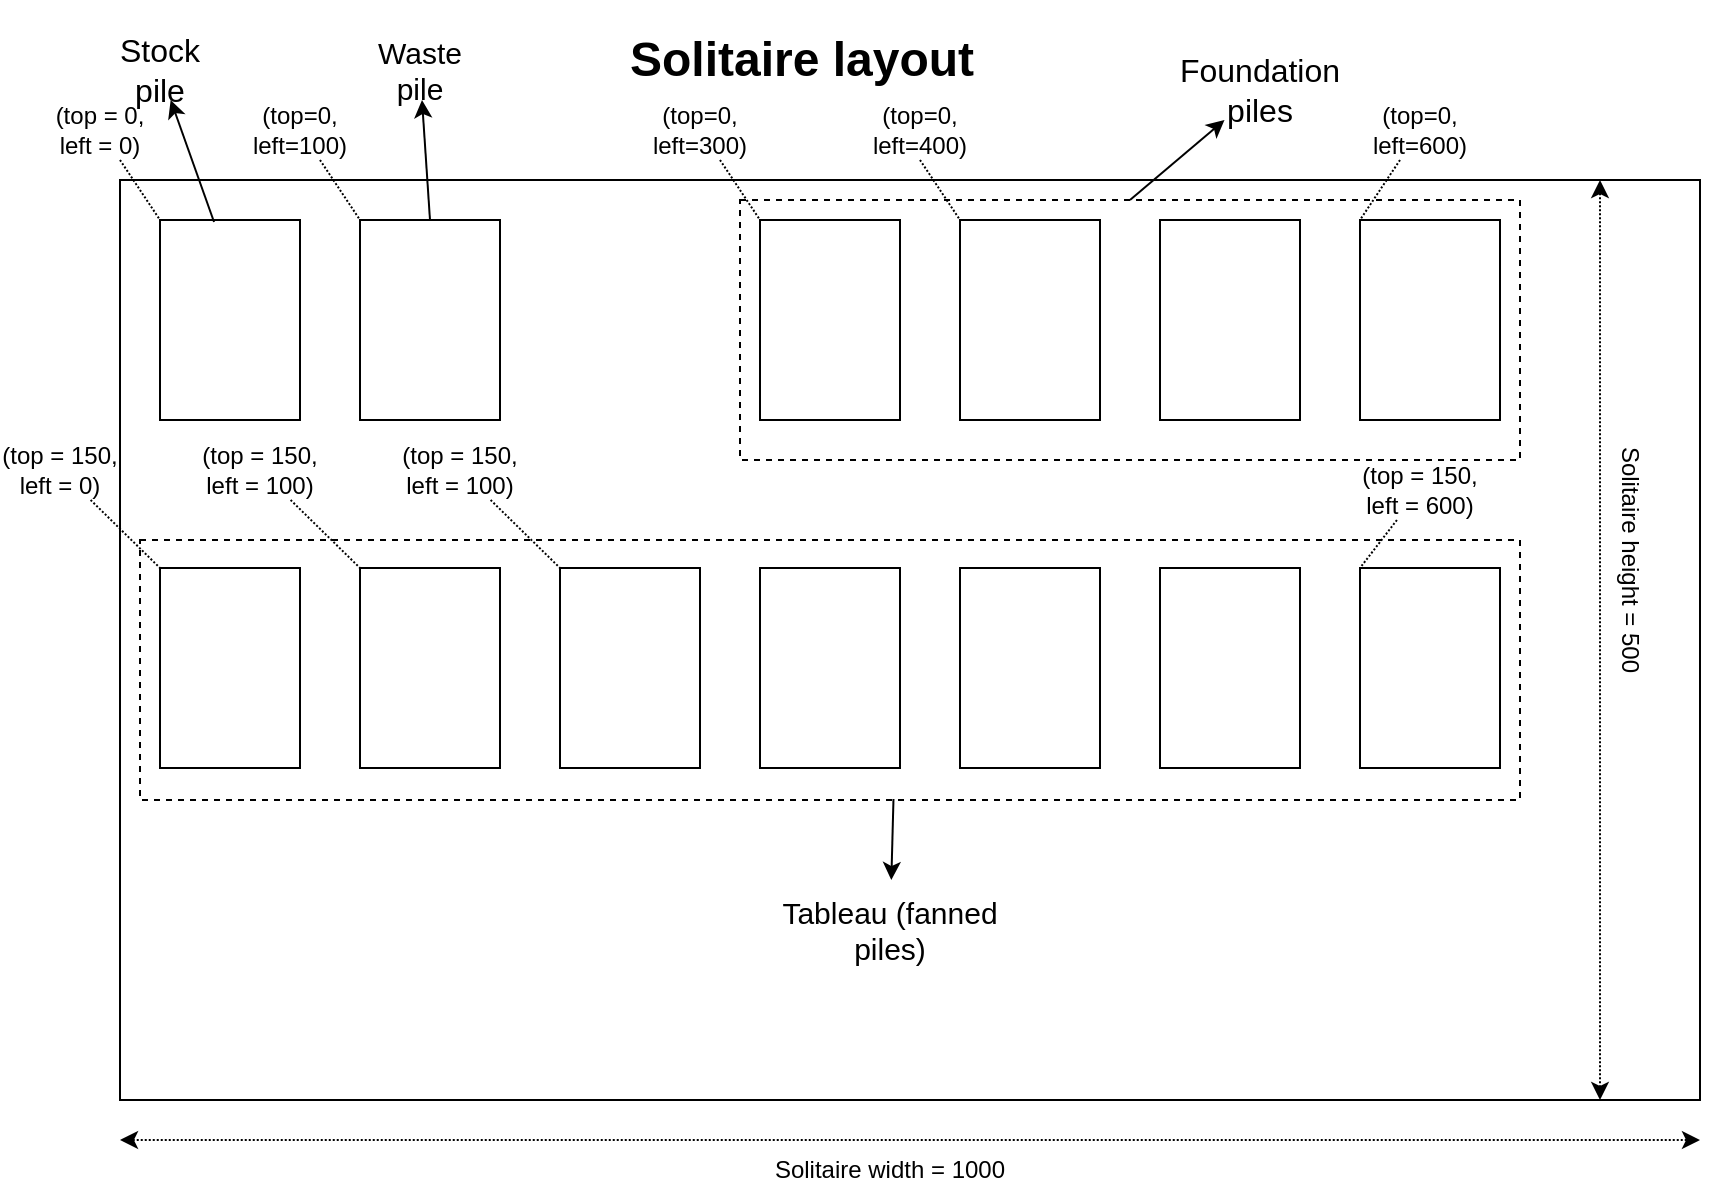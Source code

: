 <mxfile version="20.8.3" type="device"><diagram id="8E2Gm818QGz6n5i2HVIZ" name="Page-1"><mxGraphModel dx="1834" dy="1629" grid="1" gridSize="10" guides="1" tooltips="1" connect="1" arrows="1" fold="1" page="1" pageScale="1" pageWidth="850" pageHeight="1100" math="0" shadow="0"><root><mxCell id="0"/><mxCell id="1" parent="0"/><mxCell id="0ggnmi9g6FtV6HJ8FTkk-1" value="" style="rounded=0;whiteSpace=wrap;html=1;strokeOpacity=100;imageHeight=24;imageWidth=24;" vertex="1" parent="1"><mxGeometry x="40" y="80" width="790" height="460" as="geometry"/></mxCell><mxCell id="0ggnmi9g6FtV6HJ8FTkk-15" value="" style="rounded=0;whiteSpace=wrap;html=1;dashed=1;" vertex="1" parent="1"><mxGeometry x="50" y="260" width="690" height="130" as="geometry"/></mxCell><mxCell id="0ggnmi9g6FtV6HJ8FTkk-16" value="" style="rounded=0;whiteSpace=wrap;html=1;dashed=1;" vertex="1" parent="1"><mxGeometry x="350" y="90" width="390" height="130" as="geometry"/></mxCell><mxCell id="0ggnmi9g6FtV6HJ8FTkk-2" value="" style="rounded=0;whiteSpace=wrap;html=1;" vertex="1" parent="1"><mxGeometry x="60" y="100" width="70" height="100" as="geometry"/></mxCell><mxCell id="0ggnmi9g6FtV6HJ8FTkk-3" value="" style="rounded=0;whiteSpace=wrap;html=1;" vertex="1" parent="1"><mxGeometry x="160" y="100" width="70" height="100" as="geometry"/></mxCell><mxCell id="0ggnmi9g6FtV6HJ8FTkk-4" value="" style="rounded=0;whiteSpace=wrap;html=1;" vertex="1" parent="1"><mxGeometry x="360" y="100" width="70" height="100" as="geometry"/></mxCell><mxCell id="0ggnmi9g6FtV6HJ8FTkk-5" value="" style="rounded=0;whiteSpace=wrap;html=1;" vertex="1" parent="1"><mxGeometry x="60" y="274" width="70" height="100" as="geometry"/></mxCell><mxCell id="0ggnmi9g6FtV6HJ8FTkk-6" value="" style="rounded=0;whiteSpace=wrap;html=1;" vertex="1" parent="1"><mxGeometry x="160" y="274" width="70" height="100" as="geometry"/></mxCell><mxCell id="0ggnmi9g6FtV6HJ8FTkk-7" value="" style="rounded=0;whiteSpace=wrap;html=1;" vertex="1" parent="1"><mxGeometry x="260" y="274" width="70" height="100" as="geometry"/></mxCell><mxCell id="0ggnmi9g6FtV6HJ8FTkk-8" value="" style="rounded=0;whiteSpace=wrap;html=1;" vertex="1" parent="1"><mxGeometry x="360" y="274" width="70" height="100" as="geometry"/></mxCell><mxCell id="0ggnmi9g6FtV6HJ8FTkk-9" value="" style="rounded=0;whiteSpace=wrap;html=1;" vertex="1" parent="1"><mxGeometry x="460" y="274" width="70" height="100" as="geometry"/></mxCell><mxCell id="0ggnmi9g6FtV6HJ8FTkk-10" value="" style="rounded=0;whiteSpace=wrap;html=1;" vertex="1" parent="1"><mxGeometry x="560" y="274" width="70" height="100" as="geometry"/></mxCell><mxCell id="0ggnmi9g6FtV6HJ8FTkk-11" value="" style="rounded=0;whiteSpace=wrap;html=1;" vertex="1" parent="1"><mxGeometry x="660" y="274" width="70" height="100" as="geometry"/></mxCell><mxCell id="0ggnmi9g6FtV6HJ8FTkk-12" value="" style="rounded=0;whiteSpace=wrap;html=1;" vertex="1" parent="1"><mxGeometry x="460" y="100" width="70" height="100" as="geometry"/></mxCell><mxCell id="0ggnmi9g6FtV6HJ8FTkk-13" value="" style="rounded=0;whiteSpace=wrap;html=1;" vertex="1" parent="1"><mxGeometry x="560" y="100" width="70" height="100" as="geometry"/></mxCell><mxCell id="0ggnmi9g6FtV6HJ8FTkk-14" value="" style="rounded=0;whiteSpace=wrap;html=1;" vertex="1" parent="1"><mxGeometry x="660" y="100" width="70" height="100" as="geometry"/></mxCell><mxCell id="0ggnmi9g6FtV6HJ8FTkk-17" value="&lt;h1&gt;Solitaire layout&lt;/h1&gt;" style="text;html=1;strokeColor=none;fillColor=none;spacing=5;spacingTop=-20;whiteSpace=wrap;overflow=hidden;rounded=0;dashed=1;" vertex="1" parent="1"><mxGeometry x="290" width="190" height="50" as="geometry"/></mxCell><mxCell id="0ggnmi9g6FtV6HJ8FTkk-18" value="Stock pile" style="text;html=1;strokeColor=none;fillColor=none;align=center;verticalAlign=middle;whiteSpace=wrap;rounded=0;dashed=1;fontSize=16;" vertex="1" parent="1"><mxGeometry x="30" y="10" width="60" height="30" as="geometry"/></mxCell><mxCell id="0ggnmi9g6FtV6HJ8FTkk-19" value="Foundation piles" style="text;html=1;strokeColor=none;fillColor=none;align=center;verticalAlign=middle;whiteSpace=wrap;rounded=0;dashed=1;fontSize=16;" vertex="1" parent="1"><mxGeometry x="580" y="20" width="60" height="30" as="geometry"/></mxCell><mxCell id="0ggnmi9g6FtV6HJ8FTkk-21" value="Waste pile" style="text;html=1;strokeColor=none;fillColor=none;align=center;verticalAlign=middle;whiteSpace=wrap;rounded=0;dashed=1;fontSize=15;" vertex="1" parent="1"><mxGeometry x="160" y="10" width="60" height="30" as="geometry"/></mxCell><mxCell id="0ggnmi9g6FtV6HJ8FTkk-22" value="" style="endArrow=classic;html=1;rounded=0;exitX=0.5;exitY=0;exitDx=0;exitDy=0;" edge="1" parent="1" source="0ggnmi9g6FtV6HJ8FTkk-16" target="0ggnmi9g6FtV6HJ8FTkk-19"><mxGeometry width="50" height="50" relative="1" as="geometry"><mxPoint x="400" y="280" as="sourcePoint"/><mxPoint x="450" y="230" as="targetPoint"/></mxGeometry></mxCell><mxCell id="0ggnmi9g6FtV6HJ8FTkk-23" value="" style="endArrow=classic;html=1;rounded=0;fontSize=15;exitX=0.386;exitY=0.01;exitDx=0;exitDy=0;exitPerimeter=0;" edge="1" parent="1" source="0ggnmi9g6FtV6HJ8FTkk-2" target="0ggnmi9g6FtV6HJ8FTkk-18"><mxGeometry width="50" height="50" relative="1" as="geometry"><mxPoint x="400" y="270" as="sourcePoint"/><mxPoint x="450" y="220" as="targetPoint"/></mxGeometry></mxCell><mxCell id="0ggnmi9g6FtV6HJ8FTkk-24" value="" style="endArrow=classic;html=1;rounded=0;fontSize=15;exitX=0.5;exitY=0;exitDx=0;exitDy=0;" edge="1" parent="1" source="0ggnmi9g6FtV6HJ8FTkk-3" target="0ggnmi9g6FtV6HJ8FTkk-21"><mxGeometry width="50" height="50" relative="1" as="geometry"><mxPoint x="400" y="270" as="sourcePoint"/><mxPoint x="450" y="220" as="targetPoint"/></mxGeometry></mxCell><mxCell id="0ggnmi9g6FtV6HJ8FTkk-25" value="Tableau (fanned piles)" style="text;html=1;strokeColor=none;fillColor=none;align=center;verticalAlign=middle;whiteSpace=wrap;rounded=0;dashed=1;fontSize=15;" vertex="1" parent="1"><mxGeometry x="355" y="430" width="140" height="50" as="geometry"/></mxCell><mxCell id="0ggnmi9g6FtV6HJ8FTkk-26" value="" style="endArrow=classic;html=1;rounded=0;fontSize=15;exitX=0.546;exitY=0.996;exitDx=0;exitDy=0;exitPerimeter=0;" edge="1" parent="1" source="0ggnmi9g6FtV6HJ8FTkk-15" target="0ggnmi9g6FtV6HJ8FTkk-25"><mxGeometry width="50" height="50" relative="1" as="geometry"><mxPoint x="400" y="290" as="sourcePoint"/><mxPoint x="450" y="240" as="targetPoint"/></mxGeometry></mxCell><mxCell id="0ggnmi9g6FtV6HJ8FTkk-27" value="(top = 0, left = 0)" style="text;html=1;strokeColor=none;fillColor=none;align=center;verticalAlign=middle;whiteSpace=wrap;rounded=0;dashed=1;fontSize=12;" vertex="1" parent="1"><mxGeometry y="40" width="60" height="30" as="geometry"/></mxCell><mxCell id="0ggnmi9g6FtV6HJ8FTkk-32" value="" style="endArrow=none;html=1;rounded=0;shadow=0;dashed=1;dashPattern=1 1;sketch=0;strokeWidth=1;fontSize=12;entryX=0;entryY=0;entryDx=0;entryDy=0;" edge="1" parent="1" source="0ggnmi9g6FtV6HJ8FTkk-27" target="0ggnmi9g6FtV6HJ8FTkk-2"><mxGeometry width="50" height="50" relative="1" as="geometry"><mxPoint x="10" y="130" as="sourcePoint"/><mxPoint x="60" y="80" as="targetPoint"/></mxGeometry></mxCell><mxCell id="0ggnmi9g6FtV6HJ8FTkk-33" value="(top=0, left=100)" style="text;html=1;strokeColor=none;fillColor=none;align=center;verticalAlign=middle;whiteSpace=wrap;rounded=0;dashed=1;fontSize=12;" vertex="1" parent="1"><mxGeometry x="100" y="40" width="60" height="30" as="geometry"/></mxCell><mxCell id="0ggnmi9g6FtV6HJ8FTkk-34" value="" style="endArrow=none;html=1;rounded=0;shadow=0;dashed=1;dashPattern=1 1;sketch=0;strokeWidth=1;fontSize=12;entryX=0;entryY=0;entryDx=0;entryDy=0;" edge="1" parent="1" source="0ggnmi9g6FtV6HJ8FTkk-33"><mxGeometry width="50" height="50" relative="1" as="geometry"><mxPoint x="110" y="130" as="sourcePoint"/><mxPoint x="160" y="100" as="targetPoint"/></mxGeometry></mxCell><mxCell id="0ggnmi9g6FtV6HJ8FTkk-35" value="(top=0, left=300)" style="text;html=1;strokeColor=none;fillColor=none;align=center;verticalAlign=middle;whiteSpace=wrap;rounded=0;dashed=1;fontSize=12;" vertex="1" parent="1"><mxGeometry x="300" y="40" width="60" height="30" as="geometry"/></mxCell><mxCell id="0ggnmi9g6FtV6HJ8FTkk-36" value="" style="endArrow=none;html=1;rounded=0;shadow=0;dashed=1;dashPattern=1 1;sketch=0;strokeWidth=1;fontSize=12;entryX=0;entryY=0;entryDx=0;entryDy=0;" edge="1" parent="1" source="0ggnmi9g6FtV6HJ8FTkk-35"><mxGeometry width="50" height="50" relative="1" as="geometry"><mxPoint x="310" y="130" as="sourcePoint"/><mxPoint x="360" y="100" as="targetPoint"/></mxGeometry></mxCell><mxCell id="0ggnmi9g6FtV6HJ8FTkk-39" value="(top=0, left=600)" style="text;html=1;strokeColor=none;fillColor=none;align=center;verticalAlign=middle;whiteSpace=wrap;rounded=0;dashed=1;fontSize=12;" vertex="1" parent="1"><mxGeometry x="660" y="40" width="60" height="30" as="geometry"/></mxCell><mxCell id="0ggnmi9g6FtV6HJ8FTkk-40" value="" style="endArrow=none;html=1;rounded=0;shadow=0;dashed=1;dashPattern=1 1;sketch=0;strokeWidth=1;fontSize=12;entryX=0;entryY=0;entryDx=0;entryDy=0;" edge="1" parent="1" source="0ggnmi9g6FtV6HJ8FTkk-39"><mxGeometry width="50" height="50" relative="1" as="geometry"><mxPoint x="610" y="130" as="sourcePoint"/><mxPoint x="660" y="100" as="targetPoint"/></mxGeometry></mxCell><mxCell id="0ggnmi9g6FtV6HJ8FTkk-41" value="(top=0, left=400)" style="text;html=1;strokeColor=none;fillColor=none;align=center;verticalAlign=middle;whiteSpace=wrap;rounded=0;dashed=1;fontSize=12;" vertex="1" parent="1"><mxGeometry x="410" y="40" width="60" height="30" as="geometry"/></mxCell><mxCell id="0ggnmi9g6FtV6HJ8FTkk-45" value="" style="endArrow=none;html=1;rounded=0;shadow=0;dashed=1;dashPattern=1 1;sketch=0;strokeWidth=1;fontSize=12;entryX=0;entryY=0;entryDx=0;entryDy=0;exitX=0.5;exitY=1;exitDx=0;exitDy=0;" edge="1" parent="1" source="0ggnmi9g6FtV6HJ8FTkk-41" target="0ggnmi9g6FtV6HJ8FTkk-12"><mxGeometry width="50" height="50" relative="1" as="geometry"><mxPoint x="400" y="290" as="sourcePoint"/><mxPoint x="450" y="240" as="targetPoint"/></mxGeometry></mxCell><mxCell id="0ggnmi9g6FtV6HJ8FTkk-46" value="(top = 150, left = 0)" style="text;html=1;strokeColor=none;fillColor=none;align=center;verticalAlign=middle;whiteSpace=wrap;rounded=0;dashed=1;fontSize=12;" vertex="1" parent="1"><mxGeometry x="-20" y="210" width="60" height="30" as="geometry"/></mxCell><mxCell id="0ggnmi9g6FtV6HJ8FTkk-47" value="" style="endArrow=none;html=1;rounded=0;shadow=0;dashed=1;dashPattern=1 1;sketch=0;strokeWidth=1;fontSize=12;entryX=0;entryY=0;entryDx=0;entryDy=0;" edge="1" parent="1" source="0ggnmi9g6FtV6HJ8FTkk-46"><mxGeometry width="50" height="50" relative="1" as="geometry"><mxPoint x="10" y="304" as="sourcePoint"/><mxPoint x="60" y="274" as="targetPoint"/></mxGeometry></mxCell><mxCell id="0ggnmi9g6FtV6HJ8FTkk-48" value="(top = 150, left = 100)" style="text;html=1;strokeColor=none;fillColor=none;align=center;verticalAlign=middle;whiteSpace=wrap;rounded=0;dashed=1;fontSize=12;" vertex="1" parent="1"><mxGeometry x="80" y="210" width="60" height="30" as="geometry"/></mxCell><mxCell id="0ggnmi9g6FtV6HJ8FTkk-49" value="" style="endArrow=none;html=1;rounded=0;shadow=0;dashed=1;dashPattern=1 1;sketch=0;strokeWidth=1;fontSize=12;entryX=0;entryY=0;entryDx=0;entryDy=0;" edge="1" parent="1" source="0ggnmi9g6FtV6HJ8FTkk-48"><mxGeometry width="50" height="50" relative="1" as="geometry"><mxPoint x="110" y="304" as="sourcePoint"/><mxPoint x="160" y="274" as="targetPoint"/></mxGeometry></mxCell><mxCell id="0ggnmi9g6FtV6HJ8FTkk-50" value="(top = 150, left = 100)" style="text;html=1;strokeColor=none;fillColor=none;align=center;verticalAlign=middle;whiteSpace=wrap;rounded=0;dashed=1;fontSize=12;" vertex="1" parent="1"><mxGeometry x="180" y="210" width="60" height="30" as="geometry"/></mxCell><mxCell id="0ggnmi9g6FtV6HJ8FTkk-51" value="" style="endArrow=none;html=1;rounded=0;shadow=0;dashed=1;dashPattern=1 1;sketch=0;strokeWidth=1;fontSize=12;entryX=0;entryY=0;entryDx=0;entryDy=0;" edge="1" parent="1" source="0ggnmi9g6FtV6HJ8FTkk-50"><mxGeometry width="50" height="50" relative="1" as="geometry"><mxPoint x="210" y="304" as="sourcePoint"/><mxPoint x="260" y="274" as="targetPoint"/></mxGeometry></mxCell><mxCell id="0ggnmi9g6FtV6HJ8FTkk-52" value="(top = 150, left = 600)" style="text;html=1;strokeColor=none;fillColor=none;align=center;verticalAlign=middle;whiteSpace=wrap;rounded=0;dashed=1;fontSize=12;" vertex="1" parent="1"><mxGeometry x="660" y="220" width="60" height="30" as="geometry"/></mxCell><mxCell id="0ggnmi9g6FtV6HJ8FTkk-53" value="" style="endArrow=none;html=1;rounded=0;shadow=0;dashed=1;dashPattern=1 1;sketch=0;strokeWidth=1;fontSize=12;entryX=0;entryY=0;entryDx=0;entryDy=0;" edge="1" parent="1" source="0ggnmi9g6FtV6HJ8FTkk-52"><mxGeometry width="50" height="50" relative="1" as="geometry"><mxPoint x="610" y="304" as="sourcePoint"/><mxPoint x="660" y="274" as="targetPoint"/></mxGeometry></mxCell><mxCell id="0ggnmi9g6FtV6HJ8FTkk-54" value="" style="endArrow=classic;startArrow=classic;html=1;rounded=0;shadow=0;dashed=1;dashPattern=1 1;sketch=0;strokeWidth=1;fontSize=12;" edge="1" parent="1"><mxGeometry width="50" height="50" relative="1" as="geometry"><mxPoint x="780" y="540" as="sourcePoint"/><mxPoint x="780" y="80" as="targetPoint"/></mxGeometry></mxCell><mxCell id="0ggnmi9g6FtV6HJ8FTkk-55" value="Solitaire height = 500" style="text;html=1;strokeColor=none;fillColor=none;align=center;verticalAlign=middle;whiteSpace=wrap;rounded=0;dashed=1;fontSize=12;rotation=90;" vertex="1" parent="1"><mxGeometry x="720" y="260" width="150" height="20" as="geometry"/></mxCell><mxCell id="0ggnmi9g6FtV6HJ8FTkk-56" value="" style="endArrow=classic;startArrow=classic;html=1;rounded=0;shadow=0;dashed=1;dashPattern=1 1;sketch=0;strokeWidth=1;fontSize=12;" edge="1" parent="1"><mxGeometry width="50" height="50" relative="1" as="geometry"><mxPoint x="40" y="560" as="sourcePoint"/><mxPoint x="830" y="560" as="targetPoint"/></mxGeometry></mxCell><mxCell id="0ggnmi9g6FtV6HJ8FTkk-57" value="Solitaire width = 1000" style="text;html=1;strokeColor=none;fillColor=none;align=center;verticalAlign=middle;whiteSpace=wrap;rounded=0;dashed=1;fontSize=12;" vertex="1" parent="1"><mxGeometry x="360" y="560" width="130" height="30" as="geometry"/></mxCell></root></mxGraphModel></diagram></mxfile>
